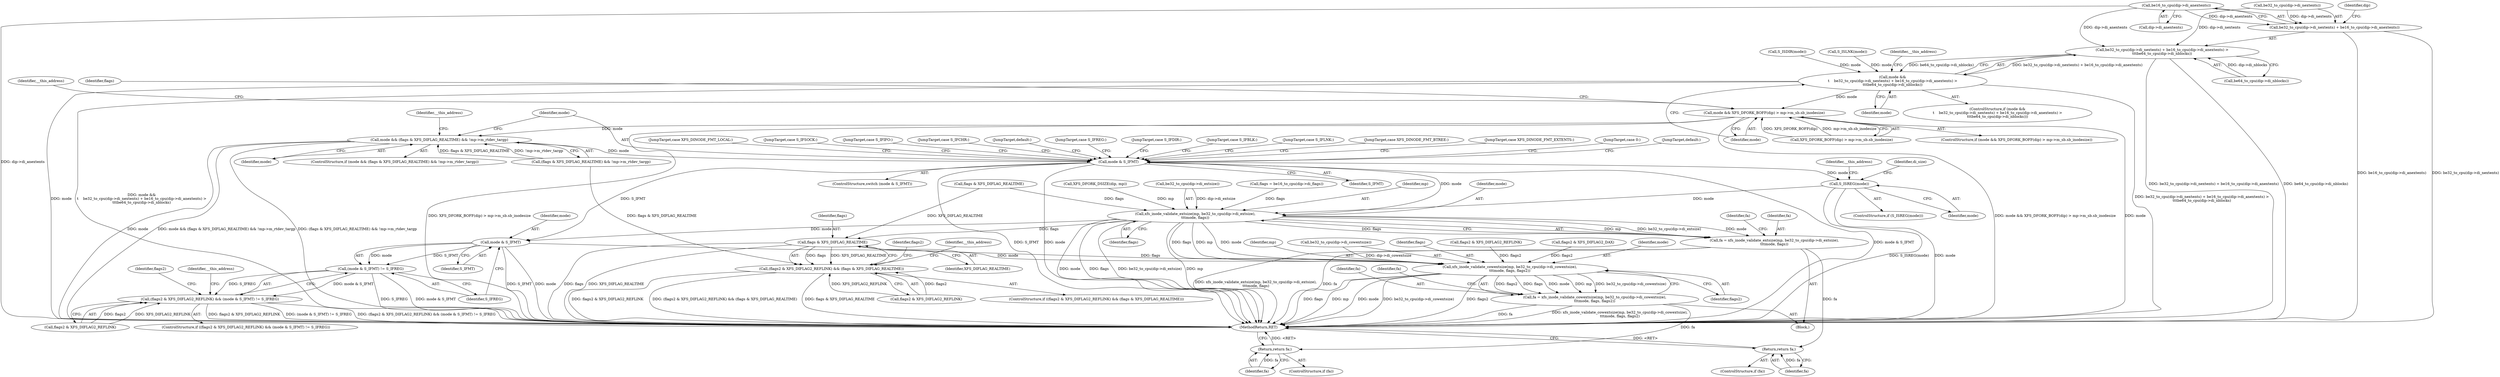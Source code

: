 digraph "0_linux_23fcb3340d033d9f081e21e6c12c2db7eaa541d3@pointer" {
"1000234" [label="(Call,be16_to_cpu(dip->di_anextents))"];
"1000228" [label="(Call,be32_to_cpu(dip->di_nextents) + be16_to_cpu(dip->di_anextents) >\n\t\t\tbe64_to_cpu(dip->di_nblocks))"];
"1000226" [label="(Call,mode &&\n\t    be32_to_cpu(dip->di_nextents) + be16_to_cpu(dip->di_anextents) >\n\t\t\tbe64_to_cpu(dip->di_nblocks))"];
"1000245" [label="(Call,mode && XFS_DFORK_BOFF(dip) > mp->m_sb.sb_inodesize)"];
"1000264" [label="(Call,mode && (flags & XFS_DIFLAG_REALTIME) && !mp->m_rtdev_targp)"];
"1000277" [label="(Call,mode & S_IFMT)"];
"1000304" [label="(Call,S_ISREG(mode))"];
"1000377" [label="(Call,xfs_inode_validate_extsize(mp, be32_to_cpu(dip->di_extsize),\n\t\t\tmode, flags))"];
"1000375" [label="(Call,fa = xfs_inode_validate_extsize(mp, be32_to_cpu(dip->di_extsize),\n\t\t\tmode, flags))"];
"1000387" [label="(Return,return fa;)"];
"1000424" [label="(Call,mode & S_IFMT)"];
"1000423" [label="(Call,(mode & S_IFMT) != S_IFREG)"];
"1000419" [label="(Call,(flags2 & XFS_DIFLAG2_REFLINK) && (mode & S_IFMT) != S_IFREG)"];
"1000452" [label="(Call,xfs_inode_validate_cowextsize(mp, be32_to_cpu(dip->di_cowextsize),\n\t\t\tmode, flags, flags2))"];
"1000450" [label="(Call,fa = xfs_inode_validate_cowextsize(mp, be32_to_cpu(dip->di_cowextsize),\n\t\t\tmode, flags, flags2))"];
"1000463" [label="(Return,return fa;)"];
"1000435" [label="(Call,flags & XFS_DIFLAG_REALTIME)"];
"1000431" [label="(Call,(flags2 & XFS_DIFLAG2_REFLINK) && (flags & XFS_DIFLAG_REALTIME))"];
"1000229" [label="(Call,be32_to_cpu(dip->di_nextents) + be16_to_cpu(dip->di_anextents))"];
"1000265" [label="(Identifier,mode)"];
"1000453" [label="(Identifier,mp)"];
"1000243" [label="(Identifier,__this_address)"];
"1000235" [label="(Call,dip->di_anextents)"];
"1000464" [label="(Identifier,fa)"];
"1000375" [label="(Call,fa = xfs_inode_validate_extsize(mp, be32_to_cpu(dip->di_extsize),\n\t\t\tmode, flags))"];
"1000295" [label="(JumpTarget,case S_IFLNK:)"];
"1000451" [label="(Identifier,fa)"];
"1000230" [label="(Call,be32_to_cpu(dip->di_nextents))"];
"1000304" [label="(Call,S_ISREG(mode))"];
"1000376" [label="(Identifier,fa)"];
"1000383" [label="(Identifier,mode)"];
"1000377" [label="(Call,xfs_inode_validate_extsize(mp, be32_to_cpu(dip->di_extsize),\n\t\t\tmode, flags))"];
"1000218" [label="(Call,S_ISDIR(mode))"];
"1000436" [label="(Identifier,flags)"];
"1000433" [label="(Identifier,flags2)"];
"1000226" [label="(Call,mode &&\n\t    be32_to_cpu(dip->di_nextents) + be16_to_cpu(dip->di_anextents) >\n\t\t\tbe64_to_cpu(dip->di_nblocks))"];
"1000307" [label="(Identifier,__this_address)"];
"1000418" [label="(ControlStructure,if ((flags2 & XFS_DIFLAG2_REFLINK) && (mode & S_IFMT) != S_IFREG))"];
"1000437" [label="(Identifier,XFS_DIFLAG_REALTIME)"];
"1000277" [label="(Call,mode & S_IFMT)"];
"1000454" [label="(Call,be32_to_cpu(dip->di_cowextsize))"];
"1000302" [label="(JumpTarget,case XFS_DINODE_FMT_LOCAL:)"];
"1000461" [label="(ControlStructure,if (fa))"];
"1000435" [label="(Call,flags & XFS_DIFLAG_REALTIME)"];
"1000266" [label="(Call,(flags & XFS_DIFLAG_REALTIME) && !mp->m_rtdev_targp)"];
"1000275" [label="(Identifier,__this_address)"];
"1000256" [label="(Identifier,__this_address)"];
"1000311" [label="(Call,XFS_DFORK_DSIZE(dip, mp))"];
"1000323" [label="(JumpTarget,case XFS_DINODE_FMT_BTREE:)"];
"1000432" [label="(Call,flags2 & XFS_DIFLAG2_REFLINK)"];
"1000322" [label="(JumpTarget,case XFS_DINODE_FMT_EXTENTS:)"];
"1000459" [label="(Identifier,flags)"];
"1000227" [label="(Identifier,mode)"];
"1000216" [label="(Call,S_ISLNK(mode))"];
"1000450" [label="(Call,fa = xfs_inode_validate_cowextsize(mp, be32_to_cpu(dip->di_cowextsize),\n\t\t\tmode, flags, flags2))"];
"1000246" [label="(Identifier,mode)"];
"1000238" [label="(Call,be64_to_cpu(dip->di_nblocks))"];
"1000234" [label="(Call,be16_to_cpu(dip->di_anextents))"];
"1000329" [label="(JumpTarget,case 0:)"];
"1000386" [label="(Identifier,fa)"];
"1000430" [label="(ControlStructure,if ((flags2 & XFS_DIFLAG2_REFLINK) && (flags & XFS_DIFLAG_REALTIME)))"];
"1000385" [label="(ControlStructure,if (fa))"];
"1000463" [label="(Return,return fa;)"];
"1000439" [label="(Identifier,__this_address)"];
"1000443" [label="(Identifier,flags2)"];
"1000279" [label="(Identifier,S_IFMT)"];
"1000244" [label="(ControlStructure,if (mode && XFS_DFORK_BOFF(dip) > mp->m_sb.sb_inodesize))"];
"1000264" [label="(Call,mode && (flags & XFS_DIFLAG_REALTIME) && !mp->m_rtdev_targp)"];
"1000425" [label="(Identifier,mode)"];
"1000325" [label="(JumpTarget,default:)"];
"1000426" [label="(Identifier,S_IFMT)"];
"1000240" [label="(Identifier,dip)"];
"1000276" [label="(ControlStructure,switch (mode & S_IFMT))"];
"1000379" [label="(Call,be32_to_cpu(dip->di_extsize))"];
"1000431" [label="(Call,(flags2 & XFS_DIFLAG2_REFLINK) && (flags & XFS_DIFLAG_REALTIME))"];
"1000387" [label="(Return,return fa;)"];
"1000257" [label="(Call,flags = be16_to_cpu(dip->di_flags))"];
"1000419" [label="(Call,(flags2 & XFS_DIFLAG2_REFLINK) && (mode & S_IFMT) != S_IFREG)"];
"1000263" [label="(ControlStructure,if (mode && (flags & XFS_DIFLAG_REALTIME) && !mp->m_rtdev_targp))"];
"1000294" [label="(JumpTarget,case S_IFREG:)"];
"1000310" [label="(Identifier,di_size)"];
"1000442" [label="(Call,flags2 & XFS_DIFLAG2_REFLINK)"];
"1000296" [label="(JumpTarget,case S_IFDIR:)"];
"1000423" [label="(Call,(mode & S_IFMT) != S_IFREG)"];
"1000462" [label="(Identifier,fa)"];
"1000429" [label="(Identifier,__this_address)"];
"1000460" [label="(Identifier,flags2)"];
"1000420" [label="(Call,flags2 & XFS_DIFLAG2_REFLINK)"];
"1000305" [label="(Identifier,mode)"];
"1000452" [label="(Call,xfs_inode_validate_cowextsize(mp, be32_to_cpu(dip->di_cowextsize),\n\t\t\tmode, flags, flags2))"];
"1000247" [label="(Call,XFS_DFORK_BOFF(dip) > mp->m_sb.sb_inodesize)"];
"1000283" [label="(JumpTarget,case S_IFBLK:)"];
"1000267" [label="(Call,flags & XFS_DIFLAG_REALTIME)"];
"1000303" [label="(ControlStructure,if (S_ISREG(mode)))"];
"1000278" [label="(Identifier,mode)"];
"1000225" [label="(ControlStructure,if (mode &&\n\t    be32_to_cpu(dip->di_nextents) + be16_to_cpu(dip->di_anextents) >\n\t\t\tbe64_to_cpu(dip->di_nblocks)))"];
"1000284" [label="(JumpTarget,case S_IFSOCK:)"];
"1000258" [label="(Identifier,flags)"];
"1000424" [label="(Call,mode & S_IFMT)"];
"1000427" [label="(Identifier,S_IFREG)"];
"1000388" [label="(Identifier,fa)"];
"1000281" [label="(JumpTarget,case S_IFIFO:)"];
"1000282" [label="(JumpTarget,case S_IFCHR:)"];
"1000467" [label="(MethodReturn,RET)"];
"1000228" [label="(Call,be32_to_cpu(dip->di_nextents) + be16_to_cpu(dip->di_anextents) >\n\t\t\tbe64_to_cpu(dip->di_nblocks))"];
"1000378" [label="(Identifier,mp)"];
"1000445" [label="(Call,flags2 & XFS_DIFLAG2_DAX)"];
"1000458" [label="(Identifier,mode)"];
"1000245" [label="(Call,mode && XFS_DFORK_BOFF(dip) > mp->m_sb.sb_inodesize)"];
"1000384" [label="(Identifier,flags)"];
"1000331" [label="(JumpTarget,default:)"];
"1000229" [label="(Call,be32_to_cpu(dip->di_nextents) + be16_to_cpu(dip->di_anextents))"];
"1000121" [label="(Block,)"];
"1000234" -> "1000229"  [label="AST: "];
"1000234" -> "1000235"  [label="CFG: "];
"1000235" -> "1000234"  [label="AST: "];
"1000229" -> "1000234"  [label="CFG: "];
"1000234" -> "1000467"  [label="DDG: dip->di_anextents"];
"1000234" -> "1000228"  [label="DDG: dip->di_anextents"];
"1000234" -> "1000229"  [label="DDG: dip->di_anextents"];
"1000228" -> "1000226"  [label="AST: "];
"1000228" -> "1000238"  [label="CFG: "];
"1000229" -> "1000228"  [label="AST: "];
"1000238" -> "1000228"  [label="AST: "];
"1000226" -> "1000228"  [label="CFG: "];
"1000228" -> "1000467"  [label="DDG: be64_to_cpu(dip->di_nblocks)"];
"1000228" -> "1000467"  [label="DDG: be32_to_cpu(dip->di_nextents) + be16_to_cpu(dip->di_anextents)"];
"1000228" -> "1000226"  [label="DDG: be32_to_cpu(dip->di_nextents) + be16_to_cpu(dip->di_anextents)"];
"1000228" -> "1000226"  [label="DDG: be64_to_cpu(dip->di_nblocks)"];
"1000230" -> "1000228"  [label="DDG: dip->di_nextents"];
"1000238" -> "1000228"  [label="DDG: dip->di_nblocks"];
"1000226" -> "1000225"  [label="AST: "];
"1000226" -> "1000227"  [label="CFG: "];
"1000227" -> "1000226"  [label="AST: "];
"1000243" -> "1000226"  [label="CFG: "];
"1000246" -> "1000226"  [label="CFG: "];
"1000226" -> "1000467"  [label="DDG: mode"];
"1000226" -> "1000467"  [label="DDG: mode &&\n\t    be32_to_cpu(dip->di_nextents) + be16_to_cpu(dip->di_anextents) >\n\t\t\tbe64_to_cpu(dip->di_nblocks)"];
"1000226" -> "1000467"  [label="DDG: be32_to_cpu(dip->di_nextents) + be16_to_cpu(dip->di_anextents) >\n\t\t\tbe64_to_cpu(dip->di_nblocks)"];
"1000218" -> "1000226"  [label="DDG: mode"];
"1000216" -> "1000226"  [label="DDG: mode"];
"1000226" -> "1000245"  [label="DDG: mode"];
"1000245" -> "1000244"  [label="AST: "];
"1000245" -> "1000246"  [label="CFG: "];
"1000245" -> "1000247"  [label="CFG: "];
"1000246" -> "1000245"  [label="AST: "];
"1000247" -> "1000245"  [label="AST: "];
"1000256" -> "1000245"  [label="CFG: "];
"1000258" -> "1000245"  [label="CFG: "];
"1000245" -> "1000467"  [label="DDG: mode && XFS_DFORK_BOFF(dip) > mp->m_sb.sb_inodesize"];
"1000245" -> "1000467"  [label="DDG: mode"];
"1000245" -> "1000467"  [label="DDG: XFS_DFORK_BOFF(dip) > mp->m_sb.sb_inodesize"];
"1000247" -> "1000245"  [label="DDG: XFS_DFORK_BOFF(dip)"];
"1000247" -> "1000245"  [label="DDG: mp->m_sb.sb_inodesize"];
"1000245" -> "1000264"  [label="DDG: mode"];
"1000264" -> "1000263"  [label="AST: "];
"1000264" -> "1000265"  [label="CFG: "];
"1000264" -> "1000266"  [label="CFG: "];
"1000265" -> "1000264"  [label="AST: "];
"1000266" -> "1000264"  [label="AST: "];
"1000275" -> "1000264"  [label="CFG: "];
"1000278" -> "1000264"  [label="CFG: "];
"1000264" -> "1000467"  [label="DDG: mode"];
"1000264" -> "1000467"  [label="DDG: mode && (flags & XFS_DIFLAG_REALTIME) && !mp->m_rtdev_targp"];
"1000264" -> "1000467"  [label="DDG: (flags & XFS_DIFLAG_REALTIME) && !mp->m_rtdev_targp"];
"1000266" -> "1000264"  [label="DDG: flags & XFS_DIFLAG_REALTIME"];
"1000266" -> "1000264"  [label="DDG: !mp->m_rtdev_targp"];
"1000264" -> "1000277"  [label="DDG: mode"];
"1000277" -> "1000276"  [label="AST: "];
"1000277" -> "1000279"  [label="CFG: "];
"1000278" -> "1000277"  [label="AST: "];
"1000279" -> "1000277"  [label="AST: "];
"1000281" -> "1000277"  [label="CFG: "];
"1000282" -> "1000277"  [label="CFG: "];
"1000283" -> "1000277"  [label="CFG: "];
"1000284" -> "1000277"  [label="CFG: "];
"1000294" -> "1000277"  [label="CFG: "];
"1000295" -> "1000277"  [label="CFG: "];
"1000296" -> "1000277"  [label="CFG: "];
"1000302" -> "1000277"  [label="CFG: "];
"1000322" -> "1000277"  [label="CFG: "];
"1000323" -> "1000277"  [label="CFG: "];
"1000325" -> "1000277"  [label="CFG: "];
"1000329" -> "1000277"  [label="CFG: "];
"1000331" -> "1000277"  [label="CFG: "];
"1000277" -> "1000467"  [label="DDG: mode"];
"1000277" -> "1000467"  [label="DDG: mode & S_IFMT"];
"1000277" -> "1000467"  [label="DDG: S_IFMT"];
"1000277" -> "1000304"  [label="DDG: mode"];
"1000277" -> "1000377"  [label="DDG: mode"];
"1000277" -> "1000424"  [label="DDG: S_IFMT"];
"1000304" -> "1000303"  [label="AST: "];
"1000304" -> "1000305"  [label="CFG: "];
"1000305" -> "1000304"  [label="AST: "];
"1000307" -> "1000304"  [label="CFG: "];
"1000310" -> "1000304"  [label="CFG: "];
"1000304" -> "1000467"  [label="DDG: S_ISREG(mode)"];
"1000304" -> "1000467"  [label="DDG: mode"];
"1000304" -> "1000377"  [label="DDG: mode"];
"1000377" -> "1000375"  [label="AST: "];
"1000377" -> "1000384"  [label="CFG: "];
"1000378" -> "1000377"  [label="AST: "];
"1000379" -> "1000377"  [label="AST: "];
"1000383" -> "1000377"  [label="AST: "];
"1000384" -> "1000377"  [label="AST: "];
"1000375" -> "1000377"  [label="CFG: "];
"1000377" -> "1000467"  [label="DDG: mode"];
"1000377" -> "1000467"  [label="DDG: flags"];
"1000377" -> "1000467"  [label="DDG: be32_to_cpu(dip->di_extsize)"];
"1000377" -> "1000467"  [label="DDG: mp"];
"1000377" -> "1000375"  [label="DDG: mp"];
"1000377" -> "1000375"  [label="DDG: be32_to_cpu(dip->di_extsize)"];
"1000377" -> "1000375"  [label="DDG: mode"];
"1000377" -> "1000375"  [label="DDG: flags"];
"1000311" -> "1000377"  [label="DDG: mp"];
"1000379" -> "1000377"  [label="DDG: dip->di_extsize"];
"1000267" -> "1000377"  [label="DDG: flags"];
"1000257" -> "1000377"  [label="DDG: flags"];
"1000377" -> "1000424"  [label="DDG: mode"];
"1000377" -> "1000435"  [label="DDG: flags"];
"1000377" -> "1000452"  [label="DDG: mp"];
"1000377" -> "1000452"  [label="DDG: mode"];
"1000377" -> "1000452"  [label="DDG: flags"];
"1000375" -> "1000121"  [label="AST: "];
"1000376" -> "1000375"  [label="AST: "];
"1000386" -> "1000375"  [label="CFG: "];
"1000375" -> "1000467"  [label="DDG: fa"];
"1000375" -> "1000467"  [label="DDG: xfs_inode_validate_extsize(mp, be32_to_cpu(dip->di_extsize),\n\t\t\tmode, flags)"];
"1000375" -> "1000387"  [label="DDG: fa"];
"1000387" -> "1000385"  [label="AST: "];
"1000387" -> "1000388"  [label="CFG: "];
"1000388" -> "1000387"  [label="AST: "];
"1000467" -> "1000387"  [label="CFG: "];
"1000387" -> "1000467"  [label="DDG: <RET>"];
"1000388" -> "1000387"  [label="DDG: fa"];
"1000424" -> "1000423"  [label="AST: "];
"1000424" -> "1000426"  [label="CFG: "];
"1000425" -> "1000424"  [label="AST: "];
"1000426" -> "1000424"  [label="AST: "];
"1000427" -> "1000424"  [label="CFG: "];
"1000424" -> "1000467"  [label="DDG: S_IFMT"];
"1000424" -> "1000467"  [label="DDG: mode"];
"1000424" -> "1000423"  [label="DDG: mode"];
"1000424" -> "1000423"  [label="DDG: S_IFMT"];
"1000424" -> "1000452"  [label="DDG: mode"];
"1000423" -> "1000419"  [label="AST: "];
"1000423" -> "1000427"  [label="CFG: "];
"1000427" -> "1000423"  [label="AST: "];
"1000419" -> "1000423"  [label="CFG: "];
"1000423" -> "1000467"  [label="DDG: S_IFREG"];
"1000423" -> "1000467"  [label="DDG: mode & S_IFMT"];
"1000423" -> "1000419"  [label="DDG: mode & S_IFMT"];
"1000423" -> "1000419"  [label="DDG: S_IFREG"];
"1000419" -> "1000418"  [label="AST: "];
"1000419" -> "1000420"  [label="CFG: "];
"1000420" -> "1000419"  [label="AST: "];
"1000429" -> "1000419"  [label="CFG: "];
"1000433" -> "1000419"  [label="CFG: "];
"1000419" -> "1000467"  [label="DDG: flags2 & XFS_DIFLAG2_REFLINK"];
"1000419" -> "1000467"  [label="DDG: (mode & S_IFMT) != S_IFREG"];
"1000419" -> "1000467"  [label="DDG: (flags2 & XFS_DIFLAG2_REFLINK) && (mode & S_IFMT) != S_IFREG"];
"1000420" -> "1000419"  [label="DDG: flags2"];
"1000420" -> "1000419"  [label="DDG: XFS_DIFLAG2_REFLINK"];
"1000452" -> "1000450"  [label="AST: "];
"1000452" -> "1000460"  [label="CFG: "];
"1000453" -> "1000452"  [label="AST: "];
"1000454" -> "1000452"  [label="AST: "];
"1000458" -> "1000452"  [label="AST: "];
"1000459" -> "1000452"  [label="AST: "];
"1000460" -> "1000452"  [label="AST: "];
"1000450" -> "1000452"  [label="CFG: "];
"1000452" -> "1000467"  [label="DDG: flags2"];
"1000452" -> "1000467"  [label="DDG: flags"];
"1000452" -> "1000467"  [label="DDG: mp"];
"1000452" -> "1000467"  [label="DDG: mode"];
"1000452" -> "1000467"  [label="DDG: be32_to_cpu(dip->di_cowextsize)"];
"1000452" -> "1000450"  [label="DDG: flags2"];
"1000452" -> "1000450"  [label="DDG: flags"];
"1000452" -> "1000450"  [label="DDG: mode"];
"1000452" -> "1000450"  [label="DDG: mp"];
"1000452" -> "1000450"  [label="DDG: be32_to_cpu(dip->di_cowextsize)"];
"1000454" -> "1000452"  [label="DDG: dip->di_cowextsize"];
"1000435" -> "1000452"  [label="DDG: flags"];
"1000442" -> "1000452"  [label="DDG: flags2"];
"1000445" -> "1000452"  [label="DDG: flags2"];
"1000450" -> "1000121"  [label="AST: "];
"1000451" -> "1000450"  [label="AST: "];
"1000462" -> "1000450"  [label="CFG: "];
"1000450" -> "1000467"  [label="DDG: xfs_inode_validate_cowextsize(mp, be32_to_cpu(dip->di_cowextsize),\n\t\t\tmode, flags, flags2)"];
"1000450" -> "1000467"  [label="DDG: fa"];
"1000450" -> "1000463"  [label="DDG: fa"];
"1000463" -> "1000461"  [label="AST: "];
"1000463" -> "1000464"  [label="CFG: "];
"1000464" -> "1000463"  [label="AST: "];
"1000467" -> "1000463"  [label="CFG: "];
"1000463" -> "1000467"  [label="DDG: <RET>"];
"1000464" -> "1000463"  [label="DDG: fa"];
"1000435" -> "1000431"  [label="AST: "];
"1000435" -> "1000437"  [label="CFG: "];
"1000436" -> "1000435"  [label="AST: "];
"1000437" -> "1000435"  [label="AST: "];
"1000431" -> "1000435"  [label="CFG: "];
"1000435" -> "1000467"  [label="DDG: flags"];
"1000435" -> "1000467"  [label="DDG: XFS_DIFLAG_REALTIME"];
"1000435" -> "1000431"  [label="DDG: flags"];
"1000435" -> "1000431"  [label="DDG: XFS_DIFLAG_REALTIME"];
"1000267" -> "1000435"  [label="DDG: XFS_DIFLAG_REALTIME"];
"1000431" -> "1000430"  [label="AST: "];
"1000431" -> "1000432"  [label="CFG: "];
"1000432" -> "1000431"  [label="AST: "];
"1000439" -> "1000431"  [label="CFG: "];
"1000443" -> "1000431"  [label="CFG: "];
"1000431" -> "1000467"  [label="DDG: flags2 & XFS_DIFLAG2_REFLINK"];
"1000431" -> "1000467"  [label="DDG: (flags2 & XFS_DIFLAG2_REFLINK) && (flags & XFS_DIFLAG_REALTIME)"];
"1000431" -> "1000467"  [label="DDG: flags & XFS_DIFLAG_REALTIME"];
"1000432" -> "1000431"  [label="DDG: flags2"];
"1000432" -> "1000431"  [label="DDG: XFS_DIFLAG2_REFLINK"];
"1000266" -> "1000431"  [label="DDG: flags & XFS_DIFLAG_REALTIME"];
"1000230" -> "1000229"  [label="AST: "];
"1000240" -> "1000229"  [label="CFG: "];
"1000229" -> "1000467"  [label="DDG: be16_to_cpu(dip->di_anextents)"];
"1000229" -> "1000467"  [label="DDG: be32_to_cpu(dip->di_nextents)"];
"1000230" -> "1000229"  [label="DDG: dip->di_nextents"];
}
